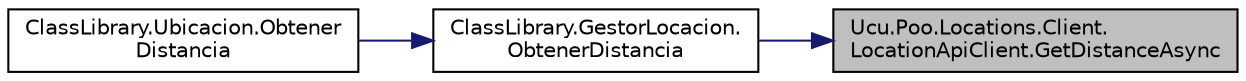 digraph "Ucu.Poo.Locations.Client.LocationApiClient.GetDistanceAsync"
{
 // INTERACTIVE_SVG=YES
 // LATEX_PDF_SIZE
  edge [fontname="Helvetica",fontsize="10",labelfontname="Helvetica",labelfontsize="10"];
  node [fontname="Helvetica",fontsize="10",shape=record];
  rankdir="RL";
  Node1 [label="Ucu.Poo.Locations.Client.\lLocationApiClient.GetDistanceAsync",height=0.2,width=0.4,color="black", fillcolor="grey75", style="filled", fontcolor="black",tooltip="Obtiene la distancia entre dos coordenadas."];
  Node1 -> Node2 [dir="back",color="midnightblue",fontsize="10",style="solid",fontname="Helvetica"];
  Node2 [label="ClassLibrary.GestorLocacion.\lObtenerDistancia",height=0.2,width=0.4,color="black", fillcolor="white", style="filled",URL="$classClassLibrary_1_1GestorLocacion.html#a8484ba7269623ba35dd5c9d567b70d4e",tooltip="Sirve para obtener la distancia entre dos ubicaciones."];
  Node2 -> Node3 [dir="back",color="midnightblue",fontsize="10",style="solid",fontname="Helvetica"];
  Node3 [label="ClassLibrary.Ubicacion.Obtener\lDistancia",height=0.2,width=0.4,color="black", fillcolor="white", style="filled",URL="$classClassLibrary_1_1Ubicacion.html#a55ca45c44007e8a87003544f1380f528",tooltip="Delega la responsabilidad de calcular la distancia al gestor."];
}
